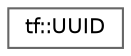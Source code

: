 digraph "类继承关系图"
{
 // LATEX_PDF_SIZE
  bgcolor="transparent";
  edge [fontname=Helvetica,fontsize=10,labelfontname=Helvetica,labelfontsize=10];
  node [fontname=Helvetica,fontsize=10,shape=box,height=0.2,width=0.4];
  rankdir="LR";
  Node0 [id="Node000000",label="tf::UUID",height=0.2,width=0.4,color="grey40", fillcolor="white", style="filled",URL="$structtf_1_1_u_u_i_d.html",tooltip=" "];
}
